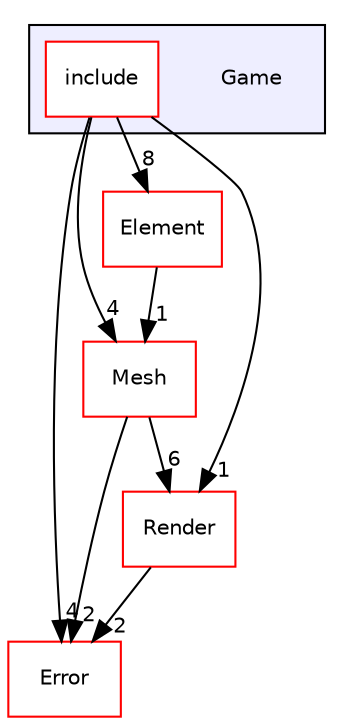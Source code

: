 digraph "Game" {
  compound=true
  node [ fontsize="10", fontname="Helvetica"];
  edge [ labelfontsize="10", labelfontname="Helvetica"];
  subgraph clusterdir_c33286056d2acf479cd8641ef845fec1 {
    graph [ bgcolor="#eeeeff", pencolor="black", label="" URL="dir_c33286056d2acf479cd8641ef845fec1.html"];
    dir_c33286056d2acf479cd8641ef845fec1 [shape=plaintext label="Game"];
    dir_a56613a6b795b5624452287469afc550 [shape=box label="include" color="red" fillcolor="white" style="filled" URL="dir_a56613a6b795b5624452287469afc550.html"];
  }
  dir_8d239ea191f6a3a32e26e904bbe7fcaa [shape=box label="Mesh" fillcolor="white" style="filled" color="red" URL="dir_8d239ea191f6a3a32e26e904bbe7fcaa.html"];
  dir_dbf4cecd986d5434acc0a98260fbec76 [shape=box label="Element" fillcolor="white" style="filled" color="red" URL="dir_dbf4cecd986d5434acc0a98260fbec76.html"];
  dir_dbb7256e3909a62d05625b0de8bc416a [shape=box label="Error" fillcolor="white" style="filled" color="red" URL="dir_dbb7256e3909a62d05625b0de8bc416a.html"];
  dir_3d93a40d3a63baa1169d25b6af232e01 [shape=box label="Render" fillcolor="white" style="filled" color="red" URL="dir_3d93a40d3a63baa1169d25b6af232e01.html"];
  dir_8d239ea191f6a3a32e26e904bbe7fcaa->dir_dbb7256e3909a62d05625b0de8bc416a [headlabel="2", labeldistance=1.5 headhref="dir_000009_000003.html"];
  dir_8d239ea191f6a3a32e26e904bbe7fcaa->dir_3d93a40d3a63baa1169d25b6af232e01 [headlabel="6", labeldistance=1.5 headhref="dir_000009_000012.html"];
  dir_dbf4cecd986d5434acc0a98260fbec76->dir_8d239ea191f6a3a32e26e904bbe7fcaa [headlabel="1", labeldistance=1.5 headhref="dir_000000_000009.html"];
  dir_3d93a40d3a63baa1169d25b6af232e01->dir_dbb7256e3909a62d05625b0de8bc416a [headlabel="2", labeldistance=1.5 headhref="dir_000012_000003.html"];
  dir_a56613a6b795b5624452287469afc550->dir_8d239ea191f6a3a32e26e904bbe7fcaa [headlabel="4", labeldistance=1.5 headhref="dir_000007_000009.html"];
  dir_a56613a6b795b5624452287469afc550->dir_dbf4cecd986d5434acc0a98260fbec76 [headlabel="8", labeldistance=1.5 headhref="dir_000007_000000.html"];
  dir_a56613a6b795b5624452287469afc550->dir_dbb7256e3909a62d05625b0de8bc416a [headlabel="4", labeldistance=1.5 headhref="dir_000007_000003.html"];
  dir_a56613a6b795b5624452287469afc550->dir_3d93a40d3a63baa1169d25b6af232e01 [headlabel="1", labeldistance=1.5 headhref="dir_000007_000012.html"];
}
